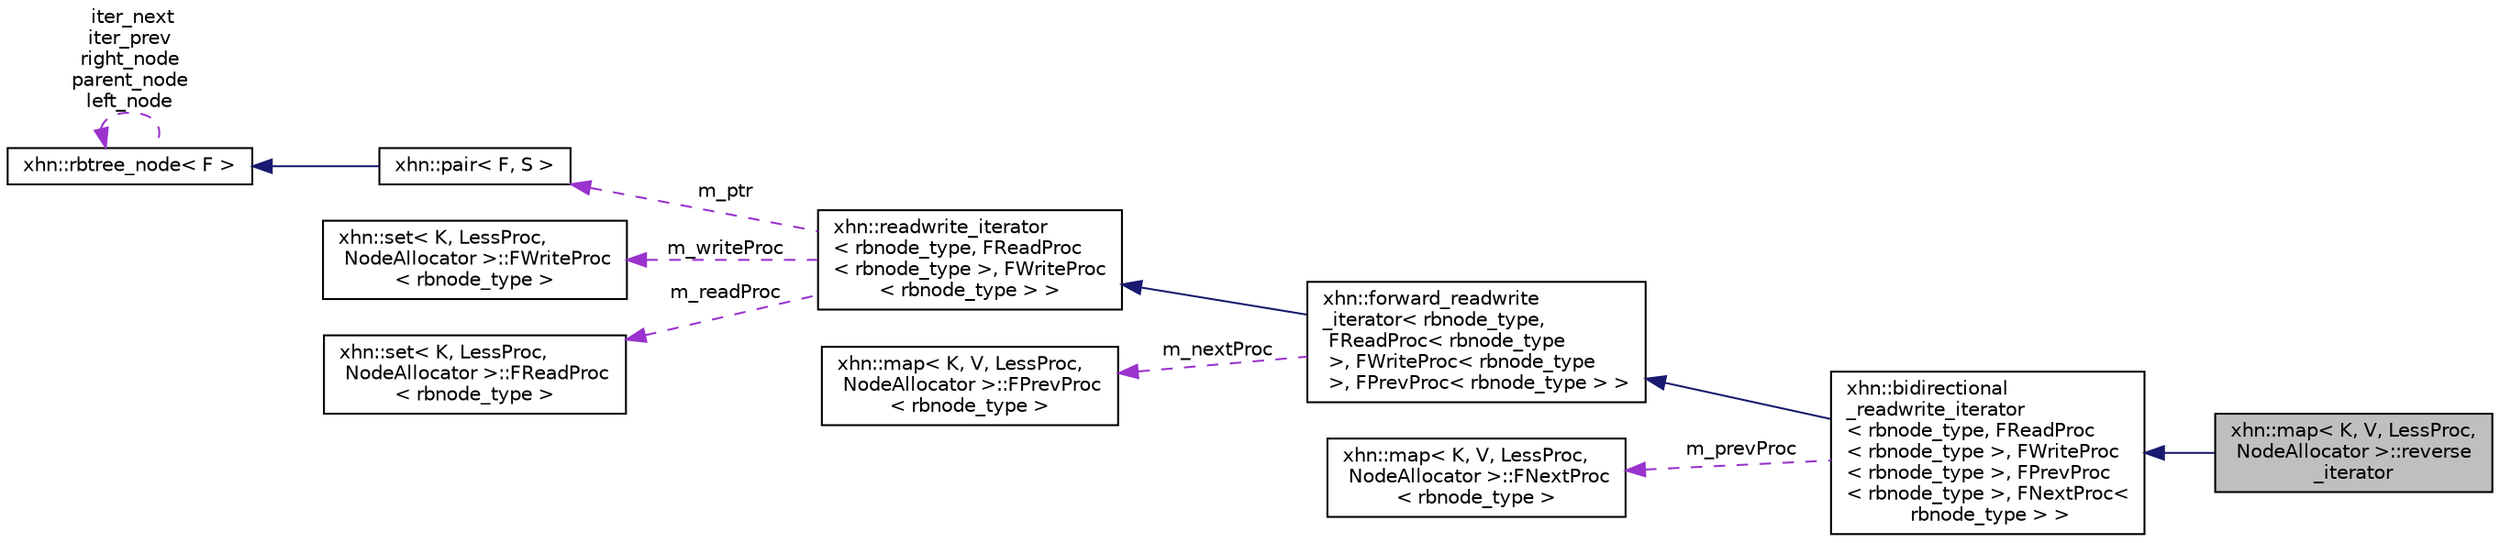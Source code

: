 digraph "xhn::map&lt; K, V, LessProc, NodeAllocator &gt;::reverse_iterator"
{
  edge [fontname="Helvetica",fontsize="10",labelfontname="Helvetica",labelfontsize="10"];
  node [fontname="Helvetica",fontsize="10",shape=record];
  rankdir="LR";
  Node1 [label="xhn::map\< K, V, LessProc,\l NodeAllocator \>::reverse\l_iterator",height=0.2,width=0.4,color="black", fillcolor="grey75", style="filled", fontcolor="black"];
  Node2 -> Node1 [dir="back",color="midnightblue",fontsize="10",style="solid",fontname="Helvetica"];
  Node2 [label="xhn::bidirectional\l_readwrite_iterator\l\< rbnode_type, FReadProc\l\< rbnode_type \>, FWriteProc\l\< rbnode_type \>, FPrevProc\l\< rbnode_type \>, FNextProc\<\l rbnode_type \> \>",height=0.2,width=0.4,color="black", fillcolor="white", style="filled",URL="$classxhn_1_1bidirectional__readwrite__iterator.html"];
  Node3 -> Node2 [dir="back",color="midnightblue",fontsize="10",style="solid",fontname="Helvetica"];
  Node3 [label="xhn::forward_readwrite\l_iterator\< rbnode_type,\l FReadProc\< rbnode_type\l \>, FWriteProc\< rbnode_type\l \>, FPrevProc\< rbnode_type \> \>",height=0.2,width=0.4,color="black", fillcolor="white", style="filled",URL="$classxhn_1_1forward__readwrite__iterator.html"];
  Node4 -> Node3 [dir="back",color="midnightblue",fontsize="10",style="solid",fontname="Helvetica"];
  Node4 [label="xhn::readwrite_iterator\l\< rbnode_type, FReadProc\l\< rbnode_type \>, FWriteProc\l\< rbnode_type \> \>",height=0.2,width=0.4,color="black", fillcolor="white", style="filled",URL="$classxhn_1_1readwrite__iterator.html"];
  Node5 -> Node4 [dir="back",color="darkorchid3",fontsize="10",style="dashed",label=" m_ptr" ,fontname="Helvetica"];
  Node5 [label="xhn::pair\< F, S \>",height=0.2,width=0.4,color="black", fillcolor="white", style="filled",URL="$classxhn_1_1pair.html"];
  Node6 -> Node5 [dir="back",color="midnightblue",fontsize="10",style="solid",fontname="Helvetica"];
  Node6 [label="xhn::rbtree_node\< F \>",height=0.2,width=0.4,color="black", fillcolor="white", style="filled",URL="$classxhn_1_1rbtree__node.html"];
  Node6 -> Node6 [dir="back",color="darkorchid3",fontsize="10",style="dashed",label=" iter_next\niter_prev\nright_node\nparent_node\nleft_node" ,fontname="Helvetica"];
  Node7 -> Node4 [dir="back",color="darkorchid3",fontsize="10",style="dashed",label=" m_writeProc" ,fontname="Helvetica"];
  Node7 [label="xhn::set\< K, LessProc,\l NodeAllocator \>::FWriteProc\l\< rbnode_type \>",height=0.2,width=0.4,color="black", fillcolor="white", style="filled",URL="$structxhn_1_1set_1_1_f_write_proc.html"];
  Node8 -> Node4 [dir="back",color="darkorchid3",fontsize="10",style="dashed",label=" m_readProc" ,fontname="Helvetica"];
  Node8 [label="xhn::set\< K, LessProc,\l NodeAllocator \>::FReadProc\l\< rbnode_type \>",height=0.2,width=0.4,color="black", fillcolor="white", style="filled",URL="$structxhn_1_1set_1_1_f_read_proc.html"];
  Node9 -> Node3 [dir="back",color="darkorchid3",fontsize="10",style="dashed",label=" m_nextProc" ,fontname="Helvetica"];
  Node9 [label="xhn::map\< K, V, LessProc,\l NodeAllocator \>::FPrevProc\l\< rbnode_type \>",height=0.2,width=0.4,color="black", fillcolor="white", style="filled",URL="$structxhn_1_1map_1_1_f_prev_proc.html"];
  Node10 -> Node2 [dir="back",color="darkorchid3",fontsize="10",style="dashed",label=" m_prevProc" ,fontname="Helvetica"];
  Node10 [label="xhn::map\< K, V, LessProc,\l NodeAllocator \>::FNextProc\l\< rbnode_type \>",height=0.2,width=0.4,color="black", fillcolor="white", style="filled",URL="$structxhn_1_1map_1_1_f_next_proc.html"];
}
